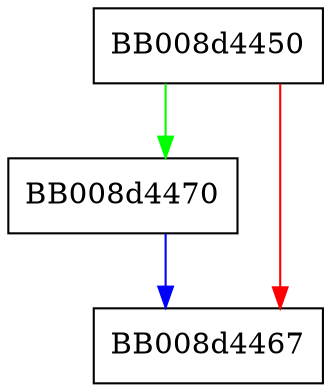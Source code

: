 digraph nanosleep {
  node [shape="box"];
  graph [splines=ortho];
  BB008d4450 -> BB008d4470 [color="green"];
  BB008d4450 -> BB008d4467 [color="red"];
  BB008d4470 -> BB008d4467 [color="blue"];
}